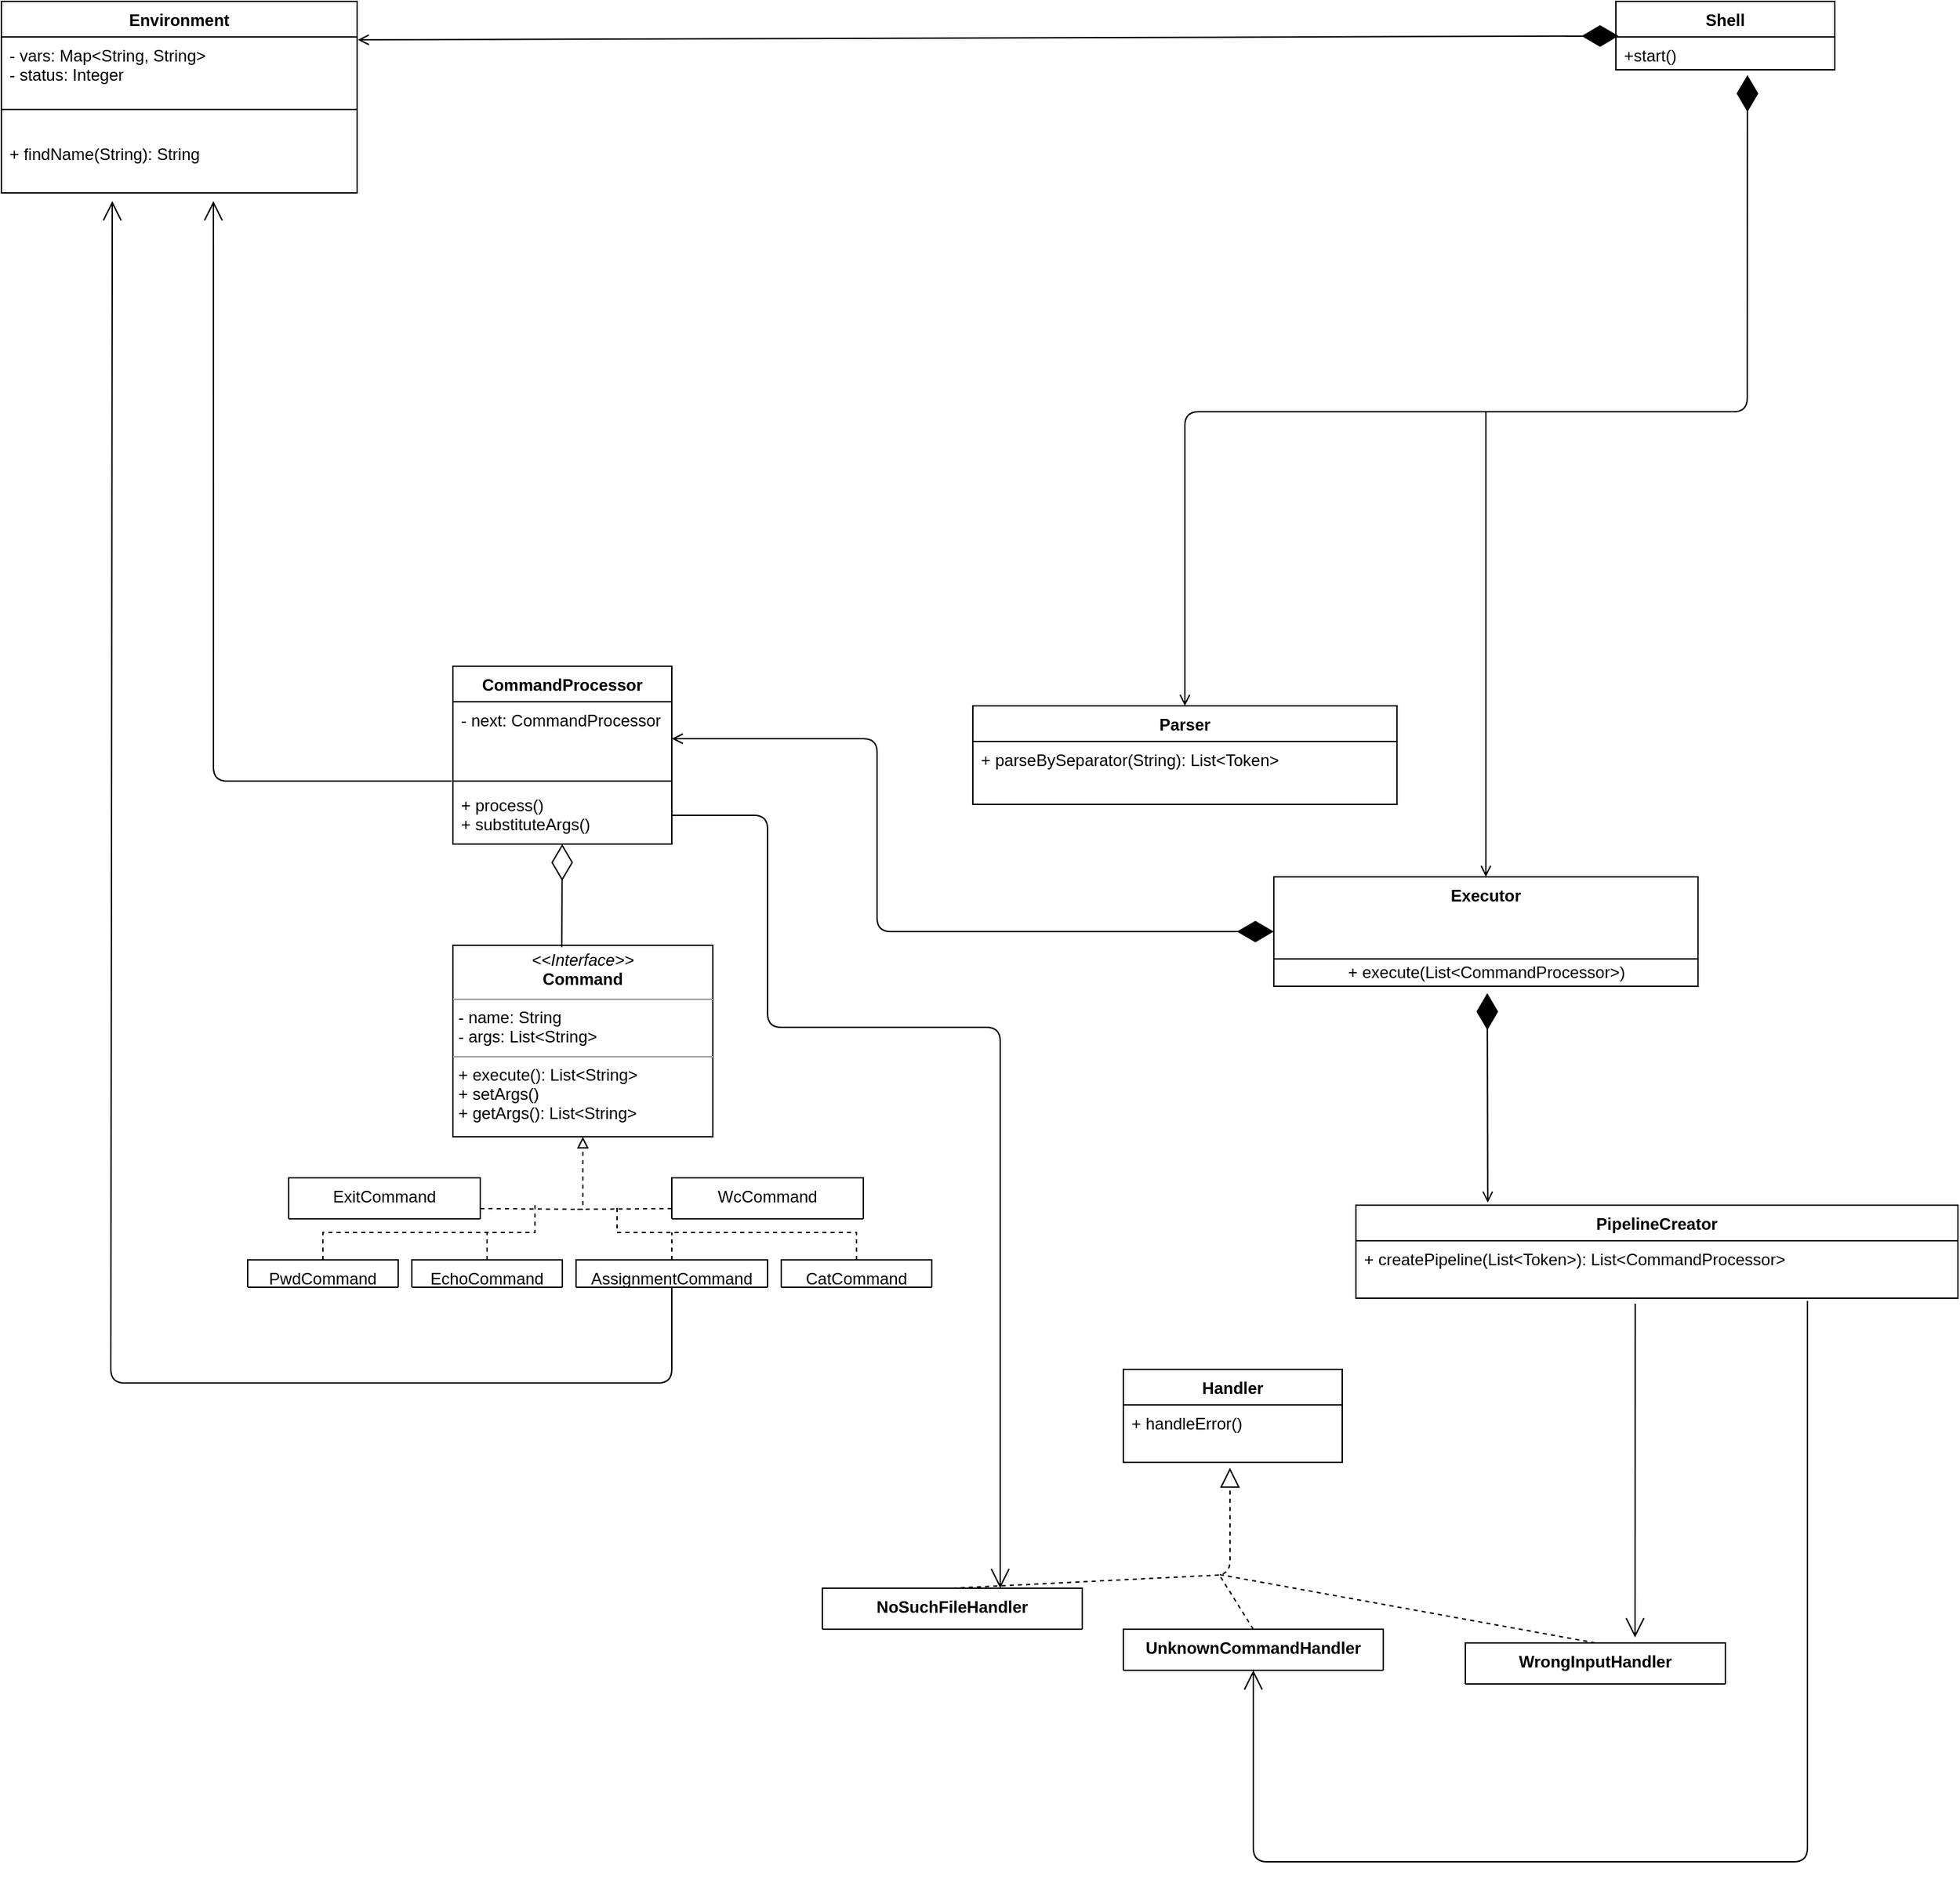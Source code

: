 <mxfile version="13.7.6" type="github">
  <diagram id="C5RBs43oDa-KdzZeNtuy" name="Page-1">
    <mxGraphModel dx="2361" dy="1039" grid="1" gridSize="10" guides="1" tooltips="1" connect="1" arrows="1" fold="1" page="1" pageScale="1" pageWidth="827" pageHeight="1169" math="0" shadow="0">
      <root>
        <mxCell id="WIyWlLk6GJQsqaUBKTNV-0" />
        <mxCell id="WIyWlLk6GJQsqaUBKTNV-1" parent="WIyWlLk6GJQsqaUBKTNV-0" />
        <mxCell id="C2iOl5TPx-IQzo7V2mOy-38" value="Shell" style="swimlane;fontStyle=1;align=center;verticalAlign=top;childLayout=stackLayout;horizontal=1;startSize=26;horizontalStack=0;resizeParent=1;resizeParentMax=0;resizeLast=0;collapsible=1;marginBottom=0;" parent="WIyWlLk6GJQsqaUBKTNV-1" vertex="1">
          <mxGeometry x="1140" y="200" width="160" height="50" as="geometry" />
        </mxCell>
        <mxCell id="C2iOl5TPx-IQzo7V2mOy-41" value="+start()" style="text;strokeColor=none;fillColor=none;align=left;verticalAlign=top;spacingLeft=4;spacingRight=4;overflow=hidden;rotatable=0;points=[[0,0.5],[1,0.5]];portConstraint=eastwest;" parent="C2iOl5TPx-IQzo7V2mOy-38" vertex="1">
          <mxGeometry y="26" width="160" height="24" as="geometry" />
        </mxCell>
        <mxCell id="VJrtjI2OKQ1O3ZYctq5D-0" value="&lt;p style=&quot;margin: 0px ; margin-top: 4px ; text-align: center&quot;&gt;&lt;i&gt;&amp;lt;&amp;lt;Interface&amp;gt;&amp;gt;&lt;/i&gt;&lt;br&gt;&lt;b&gt;Command&lt;/b&gt;&lt;/p&gt;&lt;hr size=&quot;1&quot;&gt;&lt;p style=&quot;margin: 0px ; margin-left: 4px&quot;&gt;- name: String&lt;br&gt;- args: List&amp;lt;String&amp;gt;&lt;/p&gt;&lt;hr size=&quot;1&quot;&gt;&lt;p style=&quot;margin: 0px ; margin-left: 4px&quot;&gt;+ execute(): List&amp;lt;String&amp;gt;&lt;br&gt;&lt;/p&gt;&lt;p style=&quot;margin: 0px ; margin-left: 4px&quot;&gt;+ setArgs()&lt;/p&gt;&lt;p style=&quot;margin: 0px ; margin-left: 4px&quot;&gt;+ getArgs(): List&amp;lt;String&amp;gt;&lt;/p&gt;" style="verticalAlign=top;align=left;overflow=fill;fontSize=12;fontFamily=Helvetica;html=1;" parent="WIyWlLk6GJQsqaUBKTNV-1" vertex="1">
          <mxGeometry x="290" y="890" width="190" height="140" as="geometry" />
        </mxCell>
        <mxCell id="J4Nk3TUKOTsG7t74JODU-21" style="edgeStyle=elbowEdgeStyle;rounded=0;jumpStyle=none;orthogonalLoop=1;jettySize=auto;elbow=vertical;html=1;exitX=0.5;exitY=0;exitDx=0;exitDy=0;dashed=1;endArrow=none;endFill=0;" parent="WIyWlLk6GJQsqaUBKTNV-1" source="VJrtjI2OKQ1O3ZYctq5D-21" edge="1">
          <mxGeometry relative="1" as="geometry">
            <mxPoint x="315" y="1100" as="targetPoint" />
          </mxGeometry>
        </mxCell>
        <mxCell id="C2iOl5TPx-IQzo7V2mOy-6" value="Environment" style="swimlane;fontStyle=1;align=center;verticalAlign=top;childLayout=stackLayout;horizontal=1;startSize=26;horizontalStack=0;resizeParent=1;resizeParentMax=0;resizeLast=0;collapsible=1;marginBottom=0;" parent="WIyWlLk6GJQsqaUBKTNV-1" vertex="1">
          <mxGeometry x="-40" y="200" width="260" height="140" as="geometry" />
        </mxCell>
        <mxCell id="C2iOl5TPx-IQzo7V2mOy-7" value="- vars: Map&lt;String, String&gt;&#xa;- status: Integer" style="text;strokeColor=none;fillColor=none;align=left;verticalAlign=top;spacingLeft=4;spacingRight=4;overflow=hidden;rotatable=0;points=[[0,0.5],[1,0.5]];portConstraint=eastwest;" parent="C2iOl5TPx-IQzo7V2mOy-6" vertex="1">
          <mxGeometry y="26" width="260" height="34" as="geometry" />
        </mxCell>
        <mxCell id="C2iOl5TPx-IQzo7V2mOy-67" value="" style="line;strokeWidth=1;fillColor=none;align=left;verticalAlign=middle;spacingTop=-1;spacingLeft=3;spacingRight=3;rotatable=0;labelPosition=right;points=[];portConstraint=eastwest;" parent="C2iOl5TPx-IQzo7V2mOy-6" vertex="1">
          <mxGeometry y="60" width="260" height="38" as="geometry" />
        </mxCell>
        <mxCell id="C2iOl5TPx-IQzo7V2mOy-72" value="+ findName(String): String" style="text;strokeColor=none;fillColor=none;align=left;verticalAlign=top;spacingLeft=4;spacingRight=4;overflow=hidden;rotatable=0;points=[[0,0.5],[1,0.5]];portConstraint=eastwest;" parent="C2iOl5TPx-IQzo7V2mOy-6" vertex="1">
          <mxGeometry y="98" width="260" height="42" as="geometry" />
        </mxCell>
        <mxCell id="VJrtjI2OKQ1O3ZYctq5D-21" value="EchoCommand" style="swimlane;fontStyle=0;align=center;verticalAlign=top;childLayout=stackLayout;horizontal=1;startSize=30;horizontalStack=0;resizeParent=1;resizeLast=0;collapsible=1;marginBottom=0;rounded=0;shadow=0;strokeWidth=1;" parent="WIyWlLk6GJQsqaUBKTNV-1" vertex="1">
          <mxGeometry x="260" y="1120" width="110" height="20" as="geometry">
            <mxRectangle x="340" y="380" width="170" height="26" as="alternateBounds" />
          </mxGeometry>
        </mxCell>
        <mxCell id="J4Nk3TUKOTsG7t74JODU-23" style="edgeStyle=elbowEdgeStyle;rounded=0;jumpStyle=none;orthogonalLoop=1;jettySize=auto;elbow=vertical;html=1;exitX=0.5;exitY=0;exitDx=0;exitDy=0;dashed=1;endArrow=none;endFill=0;" parent="WIyWlLk6GJQsqaUBKTNV-1" source="VJrtjI2OKQ1O3ZYctq5D-17" edge="1">
          <mxGeometry relative="1" as="geometry">
            <mxPoint x="450" y="1100" as="targetPoint" />
          </mxGeometry>
        </mxCell>
        <mxCell id="VJrtjI2OKQ1O3ZYctq5D-17" value="AssignmentCommand&#xa;" style="swimlane;fontStyle=0;align=center;verticalAlign=top;childLayout=stackLayout;horizontal=1;startSize=30;horizontalStack=0;resizeParent=1;resizeLast=0;collapsible=1;marginBottom=0;rounded=0;shadow=0;strokeWidth=1;" parent="WIyWlLk6GJQsqaUBKTNV-1" vertex="1">
          <mxGeometry x="380" y="1120" width="140" height="20" as="geometry">
            <mxRectangle x="340" y="380" width="170" height="26" as="alternateBounds" />
          </mxGeometry>
        </mxCell>
        <mxCell id="J4Nk3TUKOTsG7t74JODU-22" style="edgeStyle=elbowEdgeStyle;rounded=0;jumpStyle=none;orthogonalLoop=1;jettySize=auto;elbow=vertical;html=1;exitX=0.5;exitY=0;exitDx=0;exitDy=0;dashed=1;endArrow=none;endFill=0;" parent="WIyWlLk6GJQsqaUBKTNV-1" source="VJrtjI2OKQ1O3ZYctq5D-1" edge="1">
          <mxGeometry relative="1" as="geometry">
            <mxPoint x="410" y="1080" as="targetPoint" />
          </mxGeometry>
        </mxCell>
        <mxCell id="VJrtjI2OKQ1O3ZYctq5D-1" value="CatCommand" style="swimlane;fontStyle=0;align=center;verticalAlign=top;childLayout=stackLayout;horizontal=1;startSize=30;horizontalStack=0;resizeParent=1;resizeLast=0;collapsible=1;marginBottom=0;rounded=0;shadow=0;strokeWidth=1;" parent="WIyWlLk6GJQsqaUBKTNV-1" vertex="1">
          <mxGeometry x="530" y="1120" width="110" height="20" as="geometry">
            <mxRectangle x="340" y="380" width="170" height="26" as="alternateBounds" />
          </mxGeometry>
        </mxCell>
        <mxCell id="J4Nk3TUKOTsG7t74JODU-29" style="edgeStyle=elbowEdgeStyle;rounded=0;jumpStyle=none;orthogonalLoop=1;jettySize=auto;elbow=vertical;html=1;exitX=0.5;exitY=0;exitDx=0;exitDy=0;dashed=1;startSize=6;endArrow=none;endFill=0;" parent="WIyWlLk6GJQsqaUBKTNV-1" source="VJrtjI2OKQ1O3ZYctq5D-19" edge="1">
          <mxGeometry relative="1" as="geometry">
            <mxPoint x="350" y="1080" as="targetPoint" />
          </mxGeometry>
        </mxCell>
        <mxCell id="VJrtjI2OKQ1O3ZYctq5D-19" value="PwdCommand" style="swimlane;fontStyle=0;align=center;verticalAlign=top;childLayout=stackLayout;horizontal=1;startSize=30;horizontalStack=0;resizeParent=1;resizeLast=0;collapsible=1;marginBottom=0;rounded=0;shadow=0;strokeWidth=1;" parent="WIyWlLk6GJQsqaUBKTNV-1" vertex="1">
          <mxGeometry x="140" y="1120" width="110" height="20" as="geometry">
            <mxRectangle x="340" y="380" width="170" height="26" as="alternateBounds" />
          </mxGeometry>
        </mxCell>
        <mxCell id="J4Nk3TUKOTsG7t74JODU-26" style="edgeStyle=elbowEdgeStyle;rounded=0;jumpStyle=none;orthogonalLoop=1;jettySize=auto;elbow=vertical;html=1;exitX=1;exitY=0.75;exitDx=0;exitDy=0;entryX=0.5;entryY=1;entryDx=0;entryDy=0;dashed=1;endArrow=block;endFill=0;" parent="WIyWlLk6GJQsqaUBKTNV-1" source="VJrtjI2OKQ1O3ZYctq5D-11" target="VJrtjI2OKQ1O3ZYctq5D-0" edge="1">
          <mxGeometry relative="1" as="geometry">
            <Array as="points">
              <mxPoint x="380" y="1083" />
              <mxPoint x="350" y="1083" />
            </Array>
          </mxGeometry>
        </mxCell>
        <mxCell id="VJrtjI2OKQ1O3ZYctq5D-11" value="ExitCommand" style="swimlane;fontStyle=0;align=center;verticalAlign=top;childLayout=stackLayout;horizontal=1;startSize=30;horizontalStack=0;resizeParent=1;resizeLast=0;collapsible=1;marginBottom=0;rounded=0;shadow=0;strokeWidth=1;" parent="WIyWlLk6GJQsqaUBKTNV-1" vertex="1">
          <mxGeometry x="170" y="1060" width="140" height="30" as="geometry">
            <mxRectangle x="340" y="380" width="170" height="26" as="alternateBounds" />
          </mxGeometry>
        </mxCell>
        <mxCell id="J4Nk3TUKOTsG7t74JODU-27" style="edgeStyle=elbowEdgeStyle;rounded=0;jumpStyle=none;orthogonalLoop=1;jettySize=auto;elbow=vertical;html=1;exitX=0;exitY=0.75;exitDx=0;exitDy=0;dashed=1;endArrow=none;endFill=0;" parent="WIyWlLk6GJQsqaUBKTNV-1" source="VJrtjI2OKQ1O3ZYctq5D-14" edge="1">
          <mxGeometry relative="1" as="geometry">
            <mxPoint x="380" y="1083" as="targetPoint" />
          </mxGeometry>
        </mxCell>
        <mxCell id="VJrtjI2OKQ1O3ZYctq5D-14" value="WcCommand" style="swimlane;fontStyle=0;align=center;verticalAlign=top;childLayout=stackLayout;horizontal=1;startSize=30;horizontalStack=0;resizeParent=1;resizeLast=0;collapsible=1;marginBottom=0;rounded=0;shadow=0;strokeWidth=1;" parent="WIyWlLk6GJQsqaUBKTNV-1" vertex="1">
          <mxGeometry x="450" y="1060" width="140" height="30" as="geometry">
            <mxRectangle x="340" y="380" width="170" height="26" as="alternateBounds" />
          </mxGeometry>
        </mxCell>
        <mxCell id="C2iOl5TPx-IQzo7V2mOy-0" value="Parser" style="swimlane;fontStyle=1;align=center;verticalAlign=top;childLayout=stackLayout;horizontal=1;startSize=26;horizontalStack=0;resizeParent=1;resizeParentMax=0;resizeLast=0;collapsible=1;marginBottom=0;" parent="WIyWlLk6GJQsqaUBKTNV-1" vertex="1">
          <mxGeometry x="670" y="715" width="310" height="72" as="geometry" />
        </mxCell>
        <mxCell id="C2iOl5TPx-IQzo7V2mOy-2" value="+ parseBySeparator(String): List&lt;Token&gt;" style="text;strokeColor=none;fillColor=none;align=left;verticalAlign=top;spacingLeft=4;spacingRight=4;overflow=hidden;rotatable=0;points=[[0,0.5],[1,0.5]];portConstraint=eastwest;" parent="C2iOl5TPx-IQzo7V2mOy-0" vertex="1">
          <mxGeometry y="26" width="310" height="46" as="geometry" />
        </mxCell>
        <mxCell id="C2iOl5TPx-IQzo7V2mOy-21" value="" style="endArrow=block;dashed=1;endFill=0;endSize=12;html=1;exitX=0.5;exitY=0;exitDx=0;exitDy=0;entryX=0.487;entryY=1.095;entryDx=0;entryDy=0;entryPerimeter=0;" parent="WIyWlLk6GJQsqaUBKTNV-1" source="C2iOl5TPx-IQzo7V2mOy-18" target="C2iOl5TPx-IQzo7V2mOy-13" edge="1">
          <mxGeometry width="160" relative="1" as="geometry">
            <mxPoint x="1110" y="1380" as="sourcePoint" />
            <mxPoint x="980" y="1310" as="targetPoint" />
            <Array as="points">
              <mxPoint x="858" y="1350" />
            </Array>
          </mxGeometry>
        </mxCell>
        <mxCell id="C2iOl5TPx-IQzo7V2mOy-22" value="" style="endArrow=none;dashed=1;html=1;exitX=0.5;exitY=0;exitDx=0;exitDy=0;" parent="WIyWlLk6GJQsqaUBKTNV-1" source="C2iOl5TPx-IQzo7V2mOy-14" edge="1">
          <mxGeometry width="50" height="50" relative="1" as="geometry">
            <mxPoint x="690" y="1580" as="sourcePoint" />
            <mxPoint x="850" y="1350" as="targetPoint" />
          </mxGeometry>
        </mxCell>
        <mxCell id="7sVxfF_X4f4mhm9MYnKA-0" value="PipelineCreator" style="swimlane;fontStyle=1;align=center;verticalAlign=top;childLayout=stackLayout;horizontal=1;startSize=26;horizontalStack=0;resizeParent=1;resizeParentMax=0;resizeLast=0;collapsible=1;marginBottom=0;" parent="WIyWlLk6GJQsqaUBKTNV-1" vertex="1">
          <mxGeometry x="950" y="1080" width="440" height="68" as="geometry" />
        </mxCell>
        <mxCell id="7sVxfF_X4f4mhm9MYnKA-3" value="+ createPipeline(List&lt;Token&gt;): List&lt;CommandProcessor&gt;" style="text;strokeColor=none;fillColor=none;align=left;verticalAlign=top;spacingLeft=4;spacingRight=4;overflow=hidden;rotatable=0;points=[[0,0.5],[1,0.5]];portConstraint=eastwest;" parent="7sVxfF_X4f4mhm9MYnKA-0" vertex="1">
          <mxGeometry y="26" width="440" height="42" as="geometry" />
        </mxCell>
        <mxCell id="C2iOl5TPx-IQzo7V2mOy-48" value="" style="endArrow=diamondThin;endFill=0;endSize=24;html=1;exitX=0.419;exitY=0.01;exitDx=0;exitDy=0;exitPerimeter=0;" parent="WIyWlLk6GJQsqaUBKTNV-1" source="VJrtjI2OKQ1O3ZYctq5D-0" target="ryLc1YjKSVbnKzWnMCqD-3" edge="1">
          <mxGeometry width="160" relative="1" as="geometry">
            <mxPoint x="720" y="910" as="sourcePoint" />
            <mxPoint x="370" y="830" as="targetPoint" />
          </mxGeometry>
        </mxCell>
        <mxCell id="ryLc1YjKSVbnKzWnMCqD-0" value="CommandProcessor" style="swimlane;fontStyle=1;align=center;verticalAlign=top;childLayout=stackLayout;horizontal=1;startSize=26;horizontalStack=0;resizeParent=1;resizeParentMax=0;resizeLast=0;collapsible=1;marginBottom=0;" parent="WIyWlLk6GJQsqaUBKTNV-1" vertex="1">
          <mxGeometry x="290" y="686" width="160" height="130" as="geometry" />
        </mxCell>
        <mxCell id="ryLc1YjKSVbnKzWnMCqD-1" value="- next: CommandProcessor&#xa;&#xa;&#xa;&#xa;&#xa;" style="text;strokeColor=none;fillColor=none;align=left;verticalAlign=top;spacingLeft=4;spacingRight=4;overflow=hidden;rotatable=0;points=[[0,0.5],[1,0.5]];portConstraint=eastwest;" parent="ryLc1YjKSVbnKzWnMCqD-0" vertex="1">
          <mxGeometry y="26" width="160" height="54" as="geometry" />
        </mxCell>
        <mxCell id="ryLc1YjKSVbnKzWnMCqD-2" value="" style="line;strokeWidth=1;fillColor=none;align=left;verticalAlign=middle;spacingTop=-1;spacingLeft=3;spacingRight=3;rotatable=0;labelPosition=right;points=[];portConstraint=eastwest;" parent="ryLc1YjKSVbnKzWnMCqD-0" vertex="1">
          <mxGeometry y="80" width="160" height="8" as="geometry" />
        </mxCell>
        <mxCell id="ryLc1YjKSVbnKzWnMCqD-3" value="+ process()&#xa;+ substituteArgs()" style="text;strokeColor=none;fillColor=none;align=left;verticalAlign=top;spacingLeft=4;spacingRight=4;overflow=hidden;rotatable=0;points=[[0,0.5],[1,0.5]];portConstraint=eastwest;" parent="ryLc1YjKSVbnKzWnMCqD-0" vertex="1">
          <mxGeometry y="88" width="160" height="42" as="geometry" />
        </mxCell>
        <mxCell id="C2iOl5TPx-IQzo7V2mOy-55" value="" style="endArrow=open;endFill=1;endSize=12;html=1;entryX=0.5;entryY=1;entryDx=0;entryDy=0;" parent="WIyWlLk6GJQsqaUBKTNV-1" target="C2iOl5TPx-IQzo7V2mOy-14" edge="1">
          <mxGeometry width="160" relative="1" as="geometry">
            <mxPoint x="1280" y="1150" as="sourcePoint" />
            <mxPoint x="1500" y="940" as="targetPoint" />
            <Array as="points">
              <mxPoint x="1280" y="1560" />
              <mxPoint x="875" y="1560" />
            </Array>
          </mxGeometry>
        </mxCell>
        <mxCell id="C2iOl5TPx-IQzo7V2mOy-14" value="UnknownCommandHandler" style="swimlane;fontStyle=1;align=center;verticalAlign=top;childLayout=stackLayout;horizontal=1;startSize=68;horizontalStack=0;resizeParent=1;resizeParentMax=0;resizeLast=0;collapsible=1;marginBottom=0;" parent="WIyWlLk6GJQsqaUBKTNV-1" vertex="1">
          <mxGeometry x="780" y="1390" width="190" height="30" as="geometry" />
        </mxCell>
        <mxCell id="C2iOl5TPx-IQzo7V2mOy-18" value="NoSuchFileHandler" style="swimlane;fontStyle=1;align=center;verticalAlign=top;childLayout=stackLayout;horizontal=1;startSize=68;horizontalStack=0;resizeParent=1;resizeParentMax=0;resizeLast=0;collapsible=1;marginBottom=0;" parent="WIyWlLk6GJQsqaUBKTNV-1" vertex="1">
          <mxGeometry x="560" y="1360" width="190" height="30" as="geometry" />
        </mxCell>
        <mxCell id="C2iOl5TPx-IQzo7V2mOy-56" value="" style="endArrow=open;endFill=1;endSize=12;html=1;exitX=1;exitY=0.5;exitDx=0;exitDy=0;" parent="WIyWlLk6GJQsqaUBKTNV-1" source="ryLc1YjKSVbnKzWnMCqD-3" edge="1">
          <mxGeometry width="160" relative="1" as="geometry">
            <mxPoint x="530" y="1230" as="sourcePoint" />
            <mxPoint x="690" y="1360" as="targetPoint" />
            <Array as="points">
              <mxPoint x="520" y="795" />
              <mxPoint x="520" y="950" />
              <mxPoint x="690" y="950" />
            </Array>
          </mxGeometry>
        </mxCell>
        <mxCell id="C2iOl5TPx-IQzo7V2mOy-57" value="" style="endArrow=none;dashed=1;html=1;exitX=0.5;exitY=0;exitDx=0;exitDy=0;" parent="WIyWlLk6GJQsqaUBKTNV-1" source="C2iOl5TPx-IQzo7V2mOy-58" edge="1">
          <mxGeometry width="50" height="50" relative="1" as="geometry">
            <mxPoint x="940" y="1590" as="sourcePoint" />
            <mxPoint x="850" y="1350" as="targetPoint" />
          </mxGeometry>
        </mxCell>
        <mxCell id="C2iOl5TPx-IQzo7V2mOy-58" value="WrongInputHandler" style="swimlane;fontStyle=1;align=center;verticalAlign=top;childLayout=stackLayout;horizontal=1;startSize=68;horizontalStack=0;resizeParent=1;resizeParentMax=0;resizeLast=0;collapsible=1;marginBottom=0;" parent="WIyWlLk6GJQsqaUBKTNV-1" vertex="1">
          <mxGeometry x="1030" y="1400" width="190" height="30" as="geometry" />
        </mxCell>
        <mxCell id="C2iOl5TPx-IQzo7V2mOy-59" value="" style="endArrow=open;endFill=1;endSize=12;html=1;exitX=0.464;exitY=1.095;exitDx=0;exitDy=0;exitPerimeter=0;" parent="WIyWlLk6GJQsqaUBKTNV-1" source="7sVxfF_X4f4mhm9MYnKA-3" edge="1">
          <mxGeometry width="160" relative="1" as="geometry">
            <mxPoint x="720" y="1020" as="sourcePoint" />
            <mxPoint x="1154" y="1396" as="targetPoint" />
          </mxGeometry>
        </mxCell>
        <mxCell id="C2iOl5TPx-IQzo7V2mOy-66" value="" style="endArrow=open;endFill=1;endSize=12;html=1;exitX=0.5;exitY=1;exitDx=0;exitDy=0;entryX=0.081;entryY=-0.2;entryDx=0;entryDy=0;entryPerimeter=0;" parent="WIyWlLk6GJQsqaUBKTNV-1" source="VJrtjI2OKQ1O3ZYctq5D-17" edge="1">
          <mxGeometry width="160" relative="1" as="geometry">
            <mxPoint x="230" y="1273" as="sourcePoint" />
            <mxPoint x="41.06" y="346" as="targetPoint" />
            <Array as="points">
              <mxPoint x="450" y="1210" />
              <mxPoint x="40" y="1210" />
            </Array>
          </mxGeometry>
        </mxCell>
        <mxCell id="C2iOl5TPx-IQzo7V2mOy-73" value="" style="endArrow=open;endFill=1;endSize=12;html=1;exitX=-0.006;exitY=-0.095;exitDx=0;exitDy=0;exitPerimeter=0;entryX=0.596;entryY=1.143;entryDx=0;entryDy=0;entryPerimeter=0;" parent="WIyWlLk6GJQsqaUBKTNV-1" source="ryLc1YjKSVbnKzWnMCqD-3" target="C2iOl5TPx-IQzo7V2mOy-72" edge="1">
          <mxGeometry width="160" relative="1" as="geometry">
            <mxPoint x="430" y="700" as="sourcePoint" />
            <mxPoint x="590" y="700" as="targetPoint" />
            <Array as="points">
              <mxPoint x="115" y="770" />
            </Array>
          </mxGeometry>
        </mxCell>
        <mxCell id="C2iOl5TPx-IQzo7V2mOy-10" value="Handler" style="swimlane;fontStyle=1;align=center;verticalAlign=top;childLayout=stackLayout;horizontal=1;startSize=26;horizontalStack=0;resizeParent=1;resizeParentMax=0;resizeLast=0;collapsible=1;marginBottom=0;" parent="WIyWlLk6GJQsqaUBKTNV-1" vertex="1">
          <mxGeometry x="780" y="1200" width="160" height="68" as="geometry" />
        </mxCell>
        <mxCell id="C2iOl5TPx-IQzo7V2mOy-13" value="+ handleError()" style="text;strokeColor=none;fillColor=none;align=left;verticalAlign=top;spacingLeft=4;spacingRight=4;overflow=hidden;rotatable=0;points=[[0,0.5],[1,0.5]];portConstraint=eastwest;" parent="C2iOl5TPx-IQzo7V2mOy-10" vertex="1">
          <mxGeometry y="26" width="160" height="42" as="geometry" />
        </mxCell>
        <mxCell id="uOvQU9ALcyfX1l_JTirq-1" value="" style="endArrow=diamondThin;endFill=1;endSize=24;html=1;exitX=1.002;exitY=0.063;exitDx=0;exitDy=0;exitPerimeter=0;entryX=0.012;entryY=-0.03;entryDx=0;entryDy=0;entryPerimeter=0;startArrow=open;startFill=0;" edge="1" parent="WIyWlLk6GJQsqaUBKTNV-1" source="C2iOl5TPx-IQzo7V2mOy-7" target="C2iOl5TPx-IQzo7V2mOy-41">
          <mxGeometry width="160" relative="1" as="geometry">
            <mxPoint x="760" y="320" as="sourcePoint" />
            <mxPoint x="920" y="320" as="targetPoint" />
          </mxGeometry>
        </mxCell>
        <mxCell id="uOvQU9ALcyfX1l_JTirq-2" value="" style="endArrow=diamondThin;endFill=1;endSize=24;html=1;entryX=0.601;entryY=1.161;entryDx=0;entryDy=0;entryPerimeter=0;startArrow=open;startFill=0;" edge="1" parent="WIyWlLk6GJQsqaUBKTNV-1" target="C2iOl5TPx-IQzo7V2mOy-41">
          <mxGeometry width="160" relative="1" as="geometry">
            <mxPoint x="825" y="715" as="sourcePoint" />
            <mxPoint x="920" y="600" as="targetPoint" />
            <Array as="points">
              <mxPoint x="825" y="500" />
              <mxPoint x="1236" y="500" />
            </Array>
          </mxGeometry>
        </mxCell>
        <mxCell id="uOvQU9ALcyfX1l_JTirq-5" value="" style="endArrow=none;html=1;startArrow=open;startFill=0;" edge="1" parent="WIyWlLk6GJQsqaUBKTNV-1" source="C2iOl5TPx-IQzo7V2mOy-3">
          <mxGeometry width="50" height="50" relative="1" as="geometry">
            <mxPoint x="1080" y="835" as="sourcePoint" />
            <mxPoint x="1045" y="500" as="targetPoint" />
          </mxGeometry>
        </mxCell>
        <mxCell id="C2iOl5TPx-IQzo7V2mOy-3" value="Executor" style="swimlane;fontStyle=1;align=center;verticalAlign=top;childLayout=stackLayout;horizontal=1;startSize=60;horizontalStack=0;resizeParent=1;resizeParentMax=0;resizeLast=0;collapsible=1;marginBottom=0;" parent="WIyWlLk6GJQsqaUBKTNV-1" vertex="1">
          <mxGeometry x="890" y="840" width="310" height="80" as="geometry" />
        </mxCell>
        <mxCell id="C2iOl5TPx-IQzo7V2mOy-44" value="&lt;span style=&quot;text-align: left&quot;&gt;+ execute(List&amp;lt;CommandProcessor&amp;gt;)&lt;/span&gt;" style="text;html=1;align=center;verticalAlign=middle;resizable=0;points=[];autosize=1;" parent="C2iOl5TPx-IQzo7V2mOy-3" vertex="1">
          <mxGeometry y="60" width="310" height="20" as="geometry" />
        </mxCell>
        <mxCell id="uOvQU9ALcyfX1l_JTirq-6" value="" style="endArrow=diamondThin;endFill=1;endSize=24;html=1;entryX=0.504;entryY=1.264;entryDx=0;entryDy=0;entryPerimeter=0;exitX=0.219;exitY=-0.027;exitDx=0;exitDy=0;exitPerimeter=0;startArrow=open;startFill=0;" edge="1" parent="WIyWlLk6GJQsqaUBKTNV-1" source="7sVxfF_X4f4mhm9MYnKA-0" target="C2iOl5TPx-IQzo7V2mOy-44">
          <mxGeometry width="160" relative="1" as="geometry">
            <mxPoint x="750" y="1040" as="sourcePoint" />
            <mxPoint x="910" y="1040" as="targetPoint" />
            <Array as="points">
              <mxPoint x="1046" y="925" />
            </Array>
          </mxGeometry>
        </mxCell>
        <mxCell id="uOvQU9ALcyfX1l_JTirq-7" value="" style="endArrow=diamondThin;endFill=1;endSize=24;html=1;entryX=0;entryY=0.5;entryDx=0;entryDy=0;exitX=1;exitY=0.5;exitDx=0;exitDy=0;startArrow=open;startFill=0;" edge="1" parent="WIyWlLk6GJQsqaUBKTNV-1" source="ryLc1YjKSVbnKzWnMCqD-1" target="C2iOl5TPx-IQzo7V2mOy-3">
          <mxGeometry width="160" relative="1" as="geometry">
            <mxPoint x="580" y="910" as="sourcePoint" />
            <mxPoint x="740" y="910" as="targetPoint" />
            <Array as="points">
              <mxPoint x="600" y="739" />
              <mxPoint x="600" y="880" />
            </Array>
          </mxGeometry>
        </mxCell>
      </root>
    </mxGraphModel>
  </diagram>
</mxfile>
